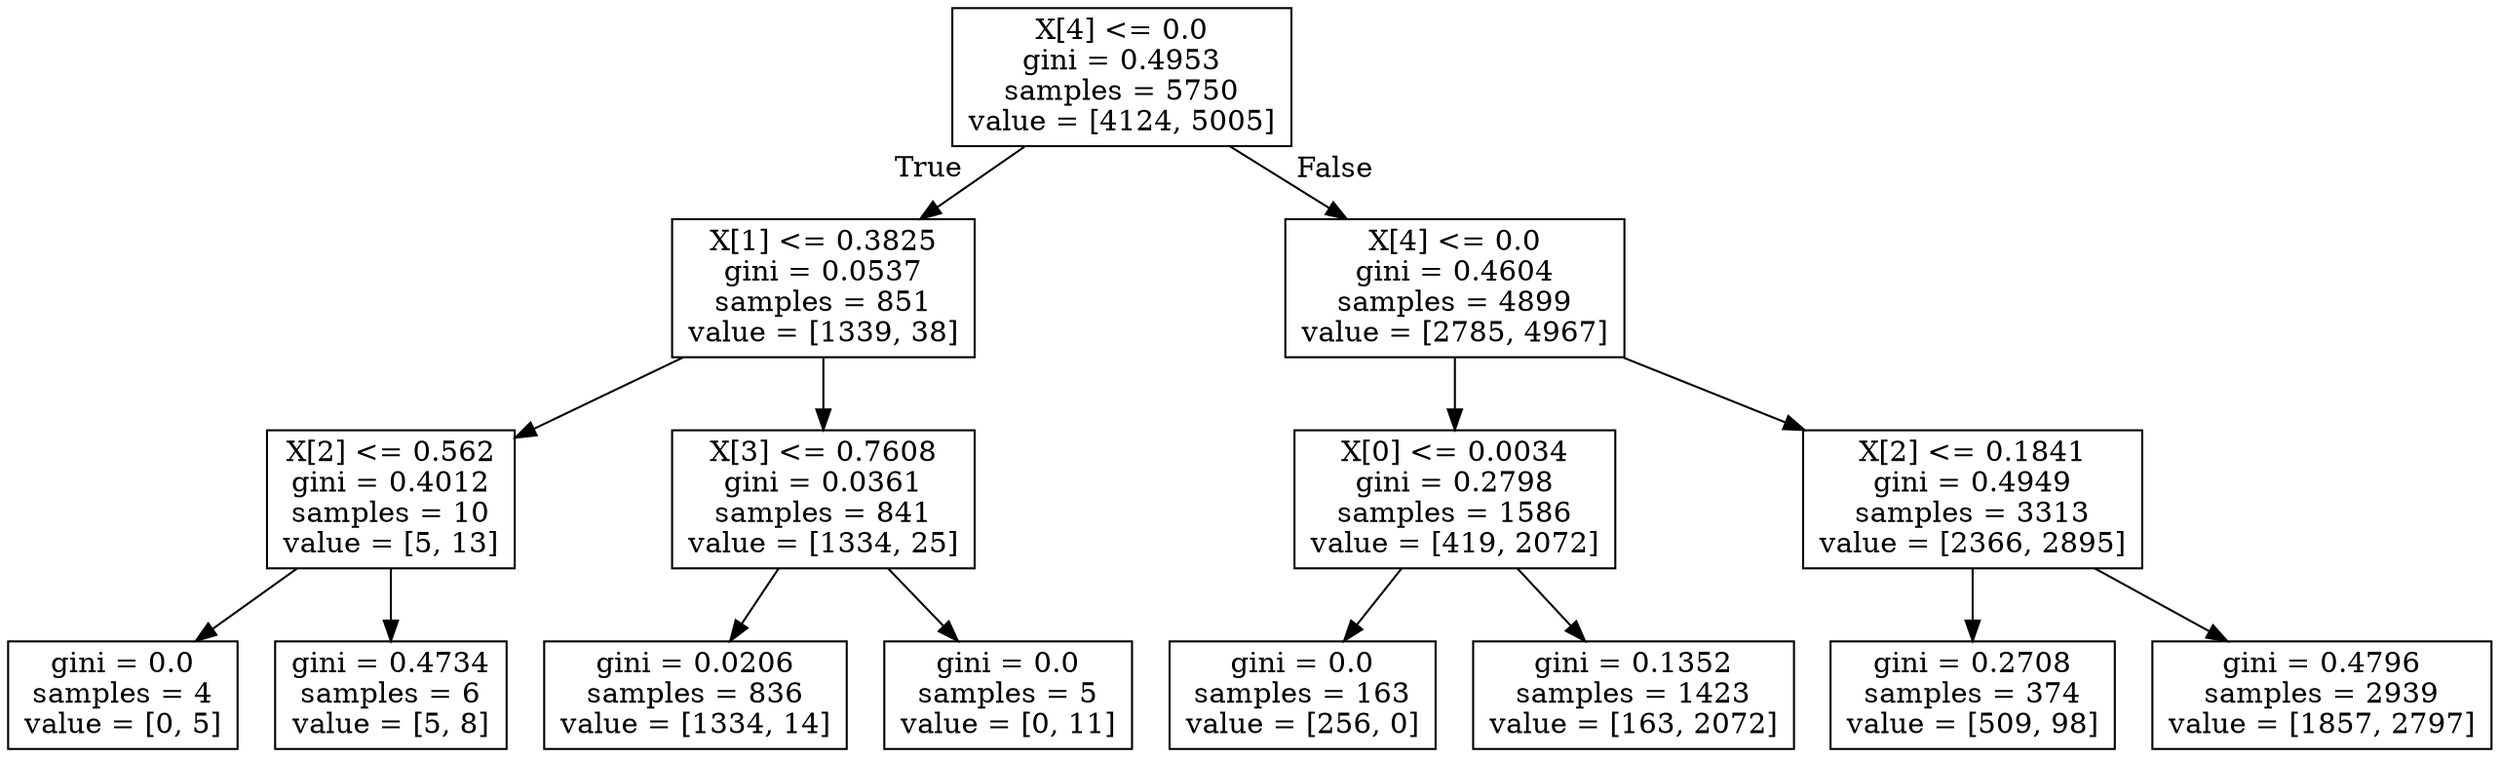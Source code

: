 digraph Tree {
node [shape=box] ;
0 [label="X[4] <= 0.0\ngini = 0.4953\nsamples = 5750\nvalue = [4124, 5005]"] ;
1 [label="X[1] <= 0.3825\ngini = 0.0537\nsamples = 851\nvalue = [1339, 38]"] ;
0 -> 1 [labeldistance=2.5, labelangle=45, headlabel="True"] ;
2 [label="X[2] <= 0.562\ngini = 0.4012\nsamples = 10\nvalue = [5, 13]"] ;
1 -> 2 ;
3 [label="gini = 0.0\nsamples = 4\nvalue = [0, 5]"] ;
2 -> 3 ;
4 [label="gini = 0.4734\nsamples = 6\nvalue = [5, 8]"] ;
2 -> 4 ;
5 [label="X[3] <= 0.7608\ngini = 0.0361\nsamples = 841\nvalue = [1334, 25]"] ;
1 -> 5 ;
6 [label="gini = 0.0206\nsamples = 836\nvalue = [1334, 14]"] ;
5 -> 6 ;
7 [label="gini = 0.0\nsamples = 5\nvalue = [0, 11]"] ;
5 -> 7 ;
8 [label="X[4] <= 0.0\ngini = 0.4604\nsamples = 4899\nvalue = [2785, 4967]"] ;
0 -> 8 [labeldistance=2.5, labelangle=-45, headlabel="False"] ;
9 [label="X[0] <= 0.0034\ngini = 0.2798\nsamples = 1586\nvalue = [419, 2072]"] ;
8 -> 9 ;
10 [label="gini = 0.0\nsamples = 163\nvalue = [256, 0]"] ;
9 -> 10 ;
11 [label="gini = 0.1352\nsamples = 1423\nvalue = [163, 2072]"] ;
9 -> 11 ;
12 [label="X[2] <= 0.1841\ngini = 0.4949\nsamples = 3313\nvalue = [2366, 2895]"] ;
8 -> 12 ;
13 [label="gini = 0.2708\nsamples = 374\nvalue = [509, 98]"] ;
12 -> 13 ;
14 [label="gini = 0.4796\nsamples = 2939\nvalue = [1857, 2797]"] ;
12 -> 14 ;
}